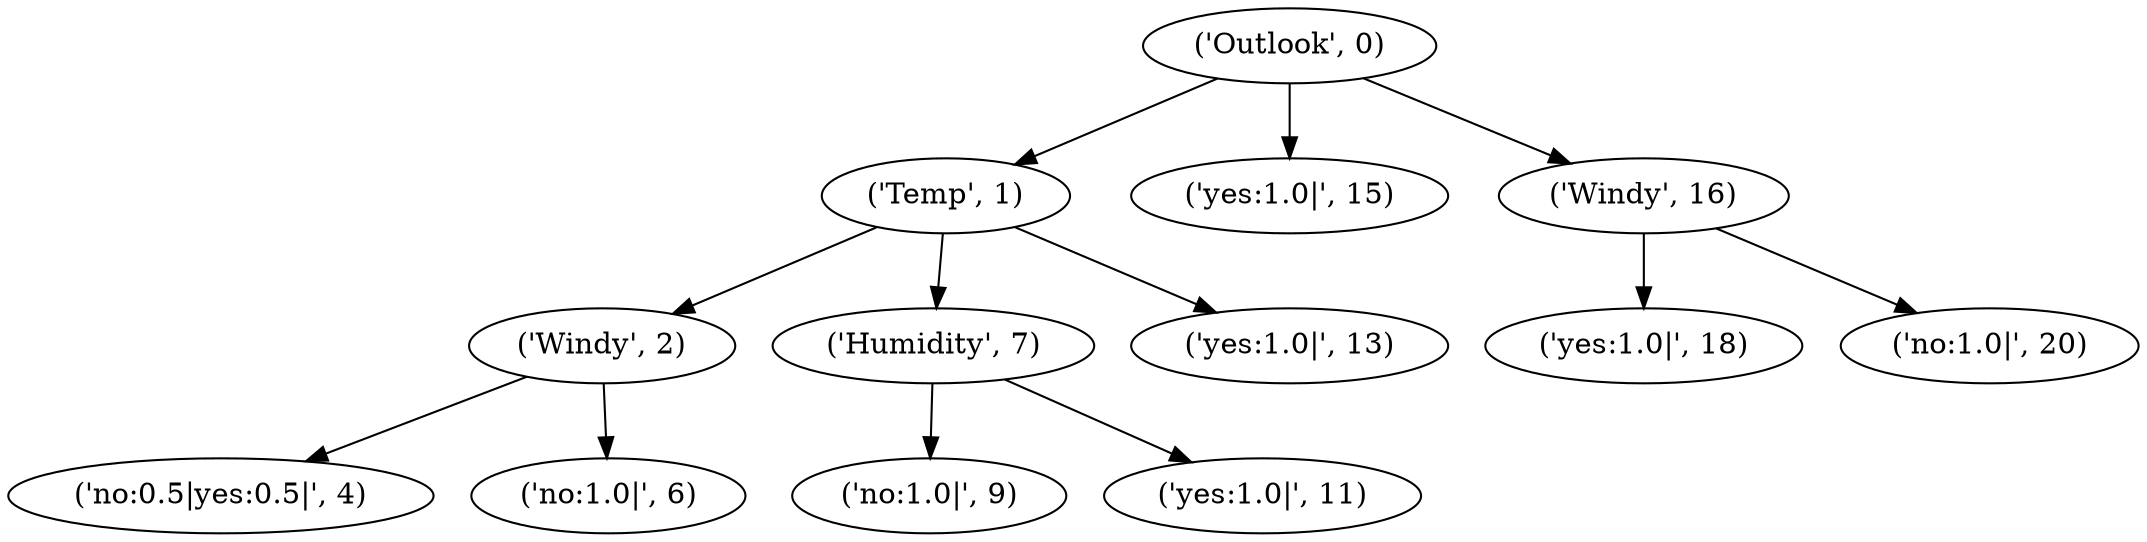 strict digraph "" {
	"('Outlook', 0)" -> "('Temp', 1)"	 [user_data=rainy];
	"('Outlook', 0)" -> "('yes:1.0|', 15)"	 [user_data=overcast];
	"('Outlook', 0)" -> "('Windy', 16)"	 [user_data=sunny];
	"('Temp', 1)" -> "('Windy', 2)"	 [user_data=hot];
	"('Temp', 1)" -> "('Humidity', 7)"	 [user_data=mild];
	"('Temp', 1)" -> "('yes:1.0|', 13)"	 [user_data=cool];
	"('Windy', 2)" -> "('no:0.5|yes:0.5|', 4)"	 [user_data=false];
	"('Windy', 2)" -> "('no:1.0|', 6)"	 [user_data=true];
	"('Humidity', 7)" -> "('no:1.0|', 9)"	 [user_data=high];
	"('Humidity', 7)" -> "('yes:1.0|', 11)"	 [user_data=normal];
	"('Windy', 16)" -> "('yes:1.0|', 18)"	 [user_data=false];
	"('Windy', 16)" -> "('no:1.0|', 20)"	 [user_data=true];
}
